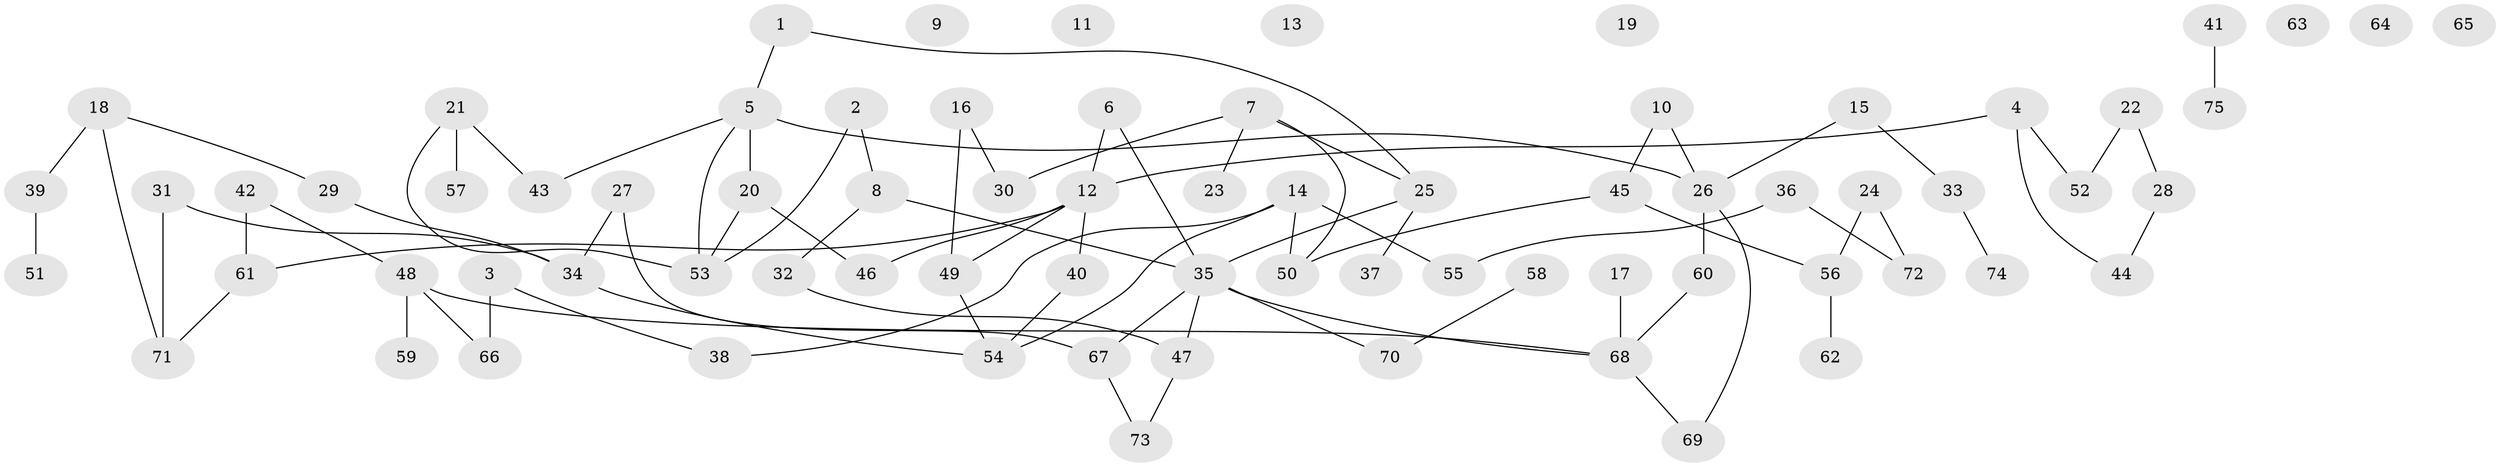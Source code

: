 // coarse degree distribution, {2: 0.2916666666666667, 3: 0.20833333333333334, 5: 0.020833333333333332, 7: 0.020833333333333332, 0: 0.16666666666666666, 6: 0.020833333333333332, 4: 0.14583333333333334, 1: 0.125}
// Generated by graph-tools (version 1.1) at 2025/41/03/06/25 10:41:22]
// undirected, 75 vertices, 85 edges
graph export_dot {
graph [start="1"]
  node [color=gray90,style=filled];
  1;
  2;
  3;
  4;
  5;
  6;
  7;
  8;
  9;
  10;
  11;
  12;
  13;
  14;
  15;
  16;
  17;
  18;
  19;
  20;
  21;
  22;
  23;
  24;
  25;
  26;
  27;
  28;
  29;
  30;
  31;
  32;
  33;
  34;
  35;
  36;
  37;
  38;
  39;
  40;
  41;
  42;
  43;
  44;
  45;
  46;
  47;
  48;
  49;
  50;
  51;
  52;
  53;
  54;
  55;
  56;
  57;
  58;
  59;
  60;
  61;
  62;
  63;
  64;
  65;
  66;
  67;
  68;
  69;
  70;
  71;
  72;
  73;
  74;
  75;
  1 -- 5;
  1 -- 25;
  2 -- 8;
  2 -- 53;
  3 -- 38;
  3 -- 66;
  4 -- 12;
  4 -- 44;
  4 -- 52;
  5 -- 20;
  5 -- 26;
  5 -- 43;
  5 -- 53;
  6 -- 12;
  6 -- 35;
  7 -- 23;
  7 -- 25;
  7 -- 30;
  7 -- 50;
  8 -- 32;
  8 -- 35;
  10 -- 26;
  10 -- 45;
  12 -- 40;
  12 -- 46;
  12 -- 49;
  12 -- 61;
  14 -- 38;
  14 -- 50;
  14 -- 54;
  14 -- 55;
  15 -- 26;
  15 -- 33;
  16 -- 30;
  16 -- 49;
  17 -- 68;
  18 -- 29;
  18 -- 39;
  18 -- 71;
  20 -- 46;
  20 -- 53;
  21 -- 43;
  21 -- 53;
  21 -- 57;
  22 -- 28;
  22 -- 52;
  24 -- 56;
  24 -- 72;
  25 -- 35;
  25 -- 37;
  26 -- 60;
  26 -- 69;
  27 -- 34;
  27 -- 67;
  28 -- 44;
  29 -- 34;
  31 -- 34;
  31 -- 71;
  32 -- 47;
  33 -- 74;
  34 -- 54;
  35 -- 47;
  35 -- 67;
  35 -- 68;
  35 -- 70;
  36 -- 55;
  36 -- 72;
  39 -- 51;
  40 -- 54;
  41 -- 75;
  42 -- 48;
  42 -- 61;
  45 -- 50;
  45 -- 56;
  47 -- 73;
  48 -- 59;
  48 -- 66;
  48 -- 68;
  49 -- 54;
  56 -- 62;
  58 -- 70;
  60 -- 68;
  61 -- 71;
  67 -- 73;
  68 -- 69;
}
